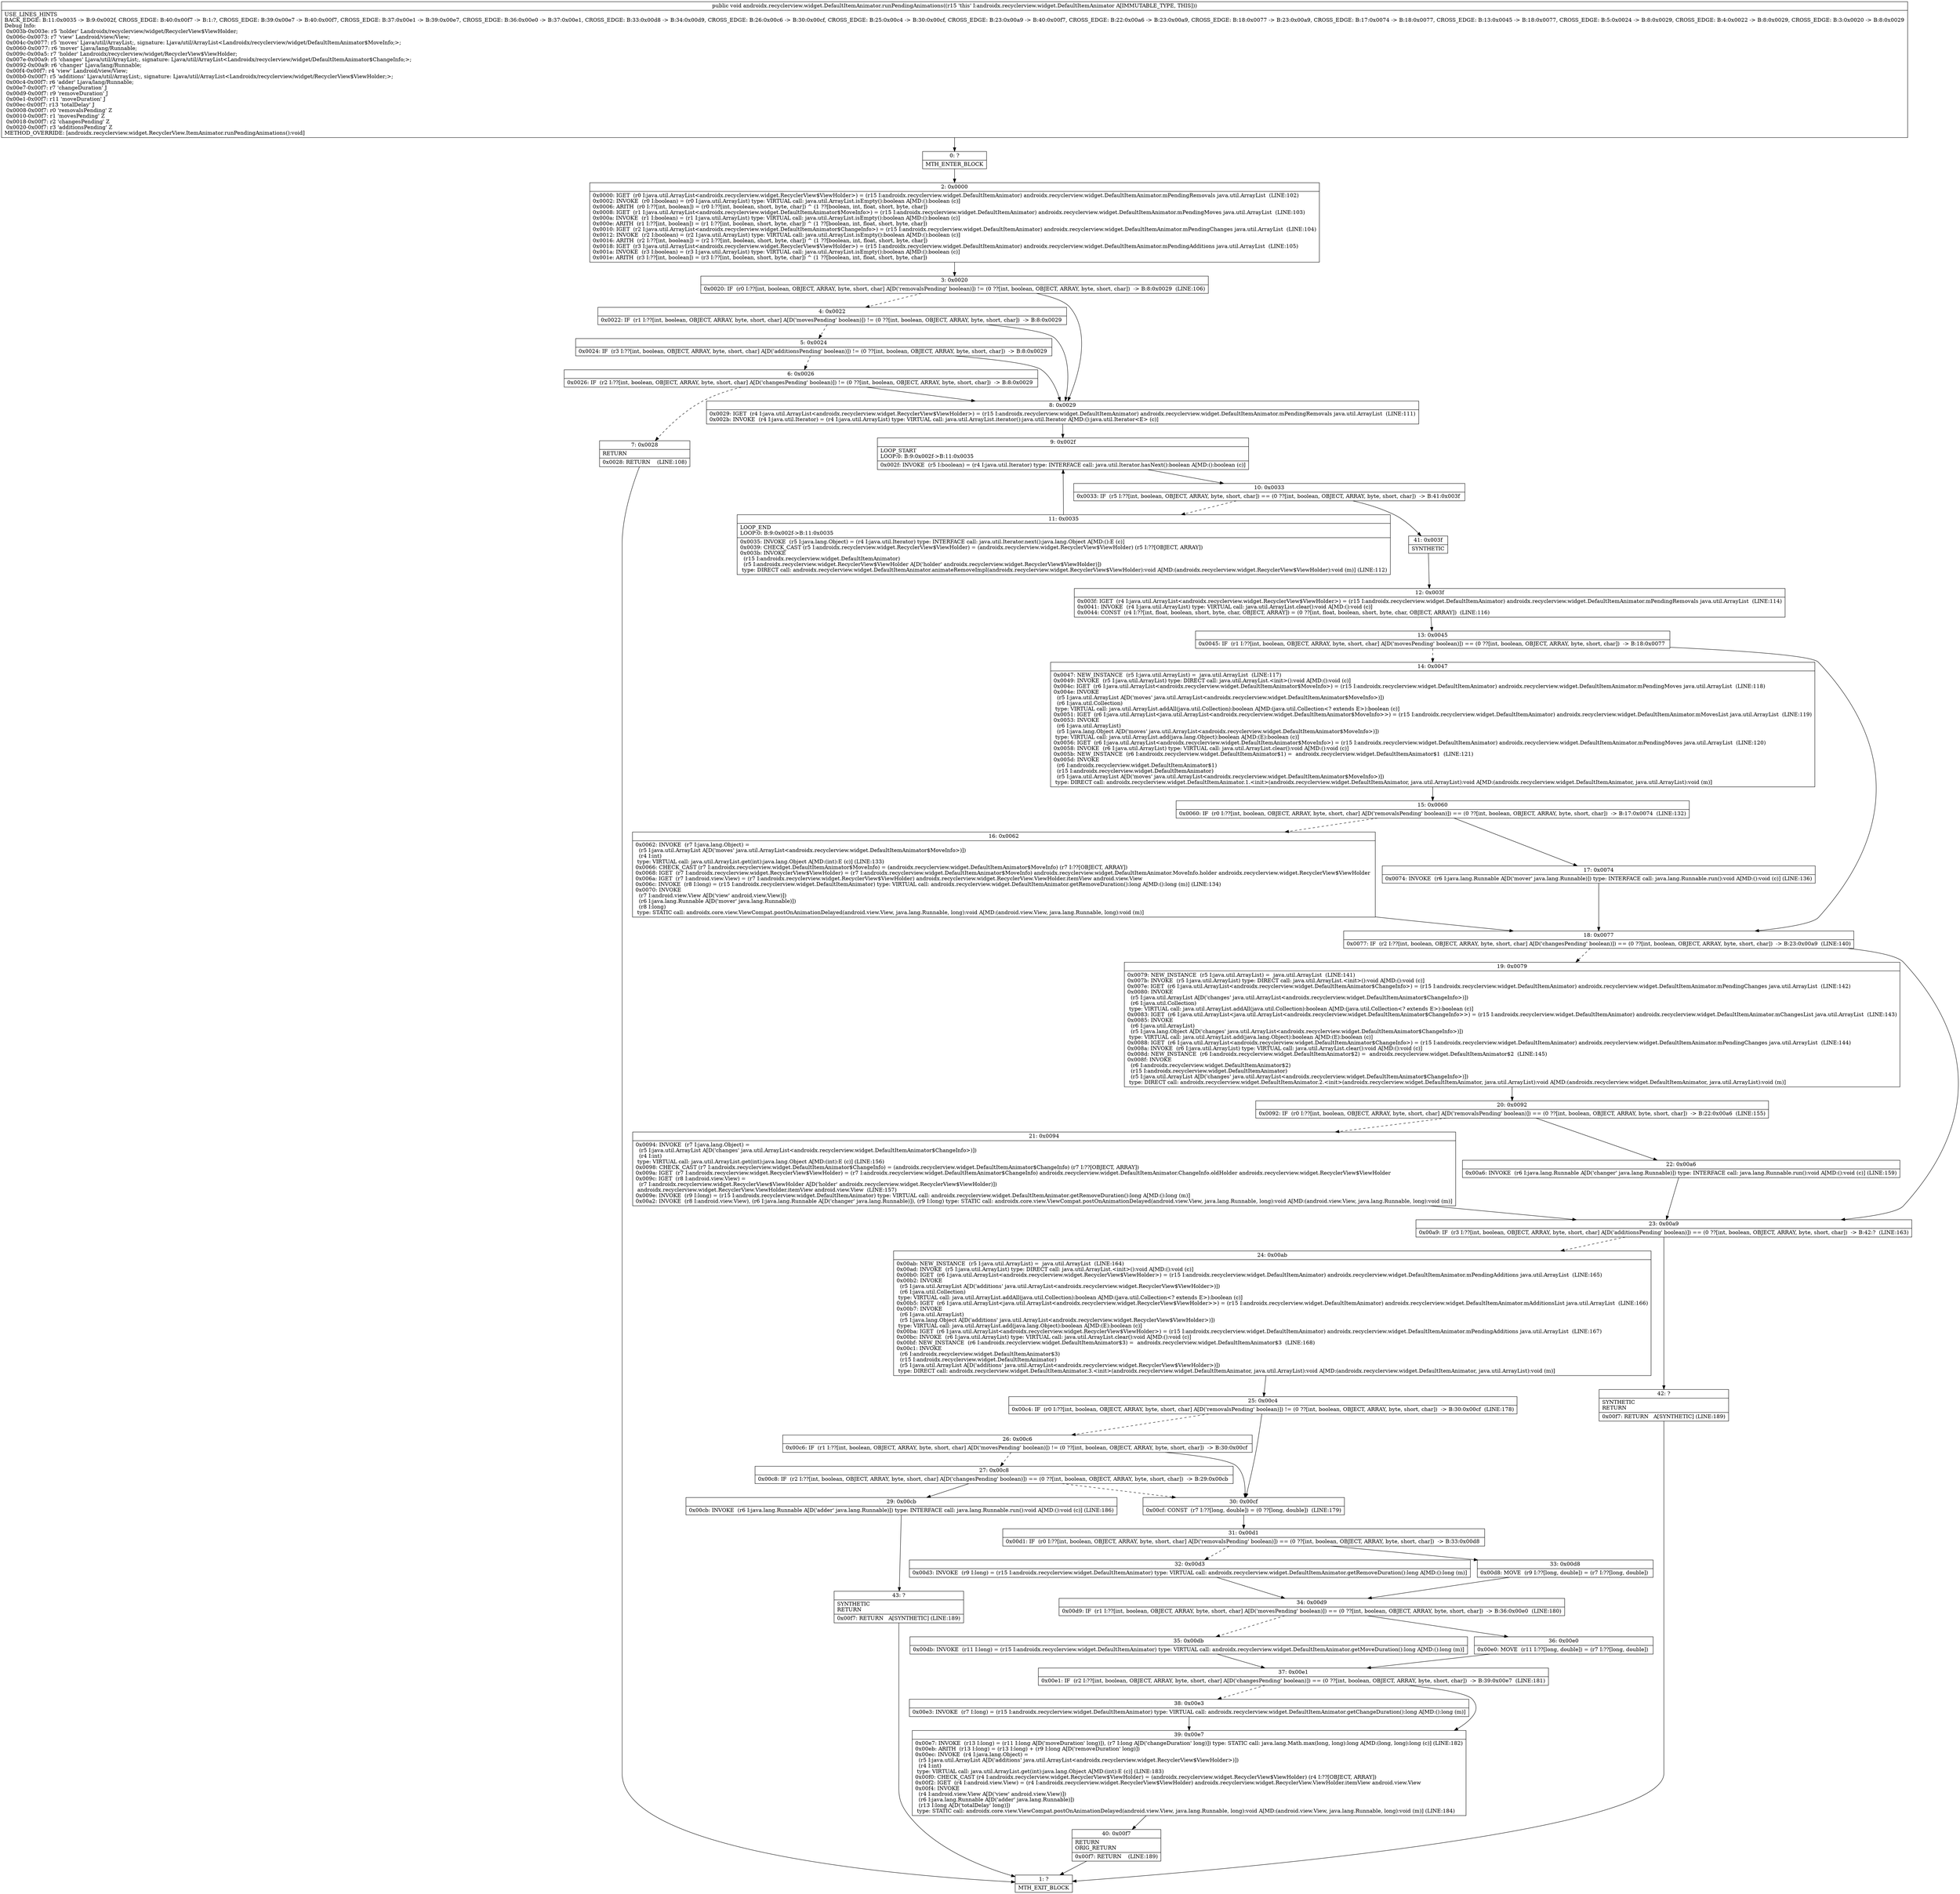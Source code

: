 digraph "CFG forandroidx.recyclerview.widget.DefaultItemAnimator.runPendingAnimations()V" {
Node_0 [shape=record,label="{0\:\ ?|MTH_ENTER_BLOCK\l}"];
Node_2 [shape=record,label="{2\:\ 0x0000|0x0000: IGET  (r0 I:java.util.ArrayList\<androidx.recyclerview.widget.RecyclerView$ViewHolder\>) = (r15 I:androidx.recyclerview.widget.DefaultItemAnimator) androidx.recyclerview.widget.DefaultItemAnimator.mPendingRemovals java.util.ArrayList  (LINE:102)\l0x0002: INVOKE  (r0 I:boolean) = (r0 I:java.util.ArrayList) type: VIRTUAL call: java.util.ArrayList.isEmpty():boolean A[MD:():boolean (c)]\l0x0006: ARITH  (r0 I:??[int, boolean]) = (r0 I:??[int, boolean, short, byte, char]) ^ (1 ??[boolean, int, float, short, byte, char]) \l0x0008: IGET  (r1 I:java.util.ArrayList\<androidx.recyclerview.widget.DefaultItemAnimator$MoveInfo\>) = (r15 I:androidx.recyclerview.widget.DefaultItemAnimator) androidx.recyclerview.widget.DefaultItemAnimator.mPendingMoves java.util.ArrayList  (LINE:103)\l0x000a: INVOKE  (r1 I:boolean) = (r1 I:java.util.ArrayList) type: VIRTUAL call: java.util.ArrayList.isEmpty():boolean A[MD:():boolean (c)]\l0x000e: ARITH  (r1 I:??[int, boolean]) = (r1 I:??[int, boolean, short, byte, char]) ^ (1 ??[boolean, int, float, short, byte, char]) \l0x0010: IGET  (r2 I:java.util.ArrayList\<androidx.recyclerview.widget.DefaultItemAnimator$ChangeInfo\>) = (r15 I:androidx.recyclerview.widget.DefaultItemAnimator) androidx.recyclerview.widget.DefaultItemAnimator.mPendingChanges java.util.ArrayList  (LINE:104)\l0x0012: INVOKE  (r2 I:boolean) = (r2 I:java.util.ArrayList) type: VIRTUAL call: java.util.ArrayList.isEmpty():boolean A[MD:():boolean (c)]\l0x0016: ARITH  (r2 I:??[int, boolean]) = (r2 I:??[int, boolean, short, byte, char]) ^ (1 ??[boolean, int, float, short, byte, char]) \l0x0018: IGET  (r3 I:java.util.ArrayList\<androidx.recyclerview.widget.RecyclerView$ViewHolder\>) = (r15 I:androidx.recyclerview.widget.DefaultItemAnimator) androidx.recyclerview.widget.DefaultItemAnimator.mPendingAdditions java.util.ArrayList  (LINE:105)\l0x001a: INVOKE  (r3 I:boolean) = (r3 I:java.util.ArrayList) type: VIRTUAL call: java.util.ArrayList.isEmpty():boolean A[MD:():boolean (c)]\l0x001e: ARITH  (r3 I:??[int, boolean]) = (r3 I:??[int, boolean, short, byte, char]) ^ (1 ??[boolean, int, float, short, byte, char]) \l}"];
Node_3 [shape=record,label="{3\:\ 0x0020|0x0020: IF  (r0 I:??[int, boolean, OBJECT, ARRAY, byte, short, char] A[D('removalsPending' boolean)]) != (0 ??[int, boolean, OBJECT, ARRAY, byte, short, char])  \-\> B:8:0x0029  (LINE:106)\l}"];
Node_4 [shape=record,label="{4\:\ 0x0022|0x0022: IF  (r1 I:??[int, boolean, OBJECT, ARRAY, byte, short, char] A[D('movesPending' boolean)]) != (0 ??[int, boolean, OBJECT, ARRAY, byte, short, char])  \-\> B:8:0x0029 \l}"];
Node_5 [shape=record,label="{5\:\ 0x0024|0x0024: IF  (r3 I:??[int, boolean, OBJECT, ARRAY, byte, short, char] A[D('additionsPending' boolean)]) != (0 ??[int, boolean, OBJECT, ARRAY, byte, short, char])  \-\> B:8:0x0029 \l}"];
Node_6 [shape=record,label="{6\:\ 0x0026|0x0026: IF  (r2 I:??[int, boolean, OBJECT, ARRAY, byte, short, char] A[D('changesPending' boolean)]) != (0 ??[int, boolean, OBJECT, ARRAY, byte, short, char])  \-\> B:8:0x0029 \l}"];
Node_7 [shape=record,label="{7\:\ 0x0028|RETURN\l|0x0028: RETURN    (LINE:108)\l}"];
Node_1 [shape=record,label="{1\:\ ?|MTH_EXIT_BLOCK\l}"];
Node_8 [shape=record,label="{8\:\ 0x0029|0x0029: IGET  (r4 I:java.util.ArrayList\<androidx.recyclerview.widget.RecyclerView$ViewHolder\>) = (r15 I:androidx.recyclerview.widget.DefaultItemAnimator) androidx.recyclerview.widget.DefaultItemAnimator.mPendingRemovals java.util.ArrayList  (LINE:111)\l0x002b: INVOKE  (r4 I:java.util.Iterator) = (r4 I:java.util.ArrayList) type: VIRTUAL call: java.util.ArrayList.iterator():java.util.Iterator A[MD:():java.util.Iterator\<E\> (c)]\l}"];
Node_9 [shape=record,label="{9\:\ 0x002f|LOOP_START\lLOOP:0: B:9:0x002f\-\>B:11:0x0035\l|0x002f: INVOKE  (r5 I:boolean) = (r4 I:java.util.Iterator) type: INTERFACE call: java.util.Iterator.hasNext():boolean A[MD:():boolean (c)]\l}"];
Node_10 [shape=record,label="{10\:\ 0x0033|0x0033: IF  (r5 I:??[int, boolean, OBJECT, ARRAY, byte, short, char]) == (0 ??[int, boolean, OBJECT, ARRAY, byte, short, char])  \-\> B:41:0x003f \l}"];
Node_11 [shape=record,label="{11\:\ 0x0035|LOOP_END\lLOOP:0: B:9:0x002f\-\>B:11:0x0035\l|0x0035: INVOKE  (r5 I:java.lang.Object) = (r4 I:java.util.Iterator) type: INTERFACE call: java.util.Iterator.next():java.lang.Object A[MD:():E (c)]\l0x0039: CHECK_CAST (r5 I:androidx.recyclerview.widget.RecyclerView$ViewHolder) = (androidx.recyclerview.widget.RecyclerView$ViewHolder) (r5 I:??[OBJECT, ARRAY]) \l0x003b: INVOKE  \l  (r15 I:androidx.recyclerview.widget.DefaultItemAnimator)\l  (r5 I:androidx.recyclerview.widget.RecyclerView$ViewHolder A[D('holder' androidx.recyclerview.widget.RecyclerView$ViewHolder)])\l type: DIRECT call: androidx.recyclerview.widget.DefaultItemAnimator.animateRemoveImpl(androidx.recyclerview.widget.RecyclerView$ViewHolder):void A[MD:(androidx.recyclerview.widget.RecyclerView$ViewHolder):void (m)] (LINE:112)\l}"];
Node_41 [shape=record,label="{41\:\ 0x003f|SYNTHETIC\l}"];
Node_12 [shape=record,label="{12\:\ 0x003f|0x003f: IGET  (r4 I:java.util.ArrayList\<androidx.recyclerview.widget.RecyclerView$ViewHolder\>) = (r15 I:androidx.recyclerview.widget.DefaultItemAnimator) androidx.recyclerview.widget.DefaultItemAnimator.mPendingRemovals java.util.ArrayList  (LINE:114)\l0x0041: INVOKE  (r4 I:java.util.ArrayList) type: VIRTUAL call: java.util.ArrayList.clear():void A[MD:():void (c)]\l0x0044: CONST  (r4 I:??[int, float, boolean, short, byte, char, OBJECT, ARRAY]) = (0 ??[int, float, boolean, short, byte, char, OBJECT, ARRAY])  (LINE:116)\l}"];
Node_13 [shape=record,label="{13\:\ 0x0045|0x0045: IF  (r1 I:??[int, boolean, OBJECT, ARRAY, byte, short, char] A[D('movesPending' boolean)]) == (0 ??[int, boolean, OBJECT, ARRAY, byte, short, char])  \-\> B:18:0x0077 \l}"];
Node_14 [shape=record,label="{14\:\ 0x0047|0x0047: NEW_INSTANCE  (r5 I:java.util.ArrayList) =  java.util.ArrayList  (LINE:117)\l0x0049: INVOKE  (r5 I:java.util.ArrayList) type: DIRECT call: java.util.ArrayList.\<init\>():void A[MD:():void (c)]\l0x004c: IGET  (r6 I:java.util.ArrayList\<androidx.recyclerview.widget.DefaultItemAnimator$MoveInfo\>) = (r15 I:androidx.recyclerview.widget.DefaultItemAnimator) androidx.recyclerview.widget.DefaultItemAnimator.mPendingMoves java.util.ArrayList  (LINE:118)\l0x004e: INVOKE  \l  (r5 I:java.util.ArrayList A[D('moves' java.util.ArrayList\<androidx.recyclerview.widget.DefaultItemAnimator$MoveInfo\>)])\l  (r6 I:java.util.Collection)\l type: VIRTUAL call: java.util.ArrayList.addAll(java.util.Collection):boolean A[MD:(java.util.Collection\<? extends E\>):boolean (c)]\l0x0051: IGET  (r6 I:java.util.ArrayList\<java.util.ArrayList\<androidx.recyclerview.widget.DefaultItemAnimator$MoveInfo\>\>) = (r15 I:androidx.recyclerview.widget.DefaultItemAnimator) androidx.recyclerview.widget.DefaultItemAnimator.mMovesList java.util.ArrayList  (LINE:119)\l0x0053: INVOKE  \l  (r6 I:java.util.ArrayList)\l  (r5 I:java.lang.Object A[D('moves' java.util.ArrayList\<androidx.recyclerview.widget.DefaultItemAnimator$MoveInfo\>)])\l type: VIRTUAL call: java.util.ArrayList.add(java.lang.Object):boolean A[MD:(E):boolean (c)]\l0x0056: IGET  (r6 I:java.util.ArrayList\<androidx.recyclerview.widget.DefaultItemAnimator$MoveInfo\>) = (r15 I:androidx.recyclerview.widget.DefaultItemAnimator) androidx.recyclerview.widget.DefaultItemAnimator.mPendingMoves java.util.ArrayList  (LINE:120)\l0x0058: INVOKE  (r6 I:java.util.ArrayList) type: VIRTUAL call: java.util.ArrayList.clear():void A[MD:():void (c)]\l0x005b: NEW_INSTANCE  (r6 I:androidx.recyclerview.widget.DefaultItemAnimator$1) =  androidx.recyclerview.widget.DefaultItemAnimator$1  (LINE:121)\l0x005d: INVOKE  \l  (r6 I:androidx.recyclerview.widget.DefaultItemAnimator$1)\l  (r15 I:androidx.recyclerview.widget.DefaultItemAnimator)\l  (r5 I:java.util.ArrayList A[D('moves' java.util.ArrayList\<androidx.recyclerview.widget.DefaultItemAnimator$MoveInfo\>)])\l type: DIRECT call: androidx.recyclerview.widget.DefaultItemAnimator.1.\<init\>(androidx.recyclerview.widget.DefaultItemAnimator, java.util.ArrayList):void A[MD:(androidx.recyclerview.widget.DefaultItemAnimator, java.util.ArrayList):void (m)]\l}"];
Node_15 [shape=record,label="{15\:\ 0x0060|0x0060: IF  (r0 I:??[int, boolean, OBJECT, ARRAY, byte, short, char] A[D('removalsPending' boolean)]) == (0 ??[int, boolean, OBJECT, ARRAY, byte, short, char])  \-\> B:17:0x0074  (LINE:132)\l}"];
Node_16 [shape=record,label="{16\:\ 0x0062|0x0062: INVOKE  (r7 I:java.lang.Object) = \l  (r5 I:java.util.ArrayList A[D('moves' java.util.ArrayList\<androidx.recyclerview.widget.DefaultItemAnimator$MoveInfo\>)])\l  (r4 I:int)\l type: VIRTUAL call: java.util.ArrayList.get(int):java.lang.Object A[MD:(int):E (c)] (LINE:133)\l0x0066: CHECK_CAST (r7 I:androidx.recyclerview.widget.DefaultItemAnimator$MoveInfo) = (androidx.recyclerview.widget.DefaultItemAnimator$MoveInfo) (r7 I:??[OBJECT, ARRAY]) \l0x0068: IGET  (r7 I:androidx.recyclerview.widget.RecyclerView$ViewHolder) = (r7 I:androidx.recyclerview.widget.DefaultItemAnimator$MoveInfo) androidx.recyclerview.widget.DefaultItemAnimator.MoveInfo.holder androidx.recyclerview.widget.RecyclerView$ViewHolder \l0x006a: IGET  (r7 I:android.view.View) = (r7 I:androidx.recyclerview.widget.RecyclerView$ViewHolder) androidx.recyclerview.widget.RecyclerView.ViewHolder.itemView android.view.View \l0x006c: INVOKE  (r8 I:long) = (r15 I:androidx.recyclerview.widget.DefaultItemAnimator) type: VIRTUAL call: androidx.recyclerview.widget.DefaultItemAnimator.getRemoveDuration():long A[MD:():long (m)] (LINE:134)\l0x0070: INVOKE  \l  (r7 I:android.view.View A[D('view' android.view.View)])\l  (r6 I:java.lang.Runnable A[D('mover' java.lang.Runnable)])\l  (r8 I:long)\l type: STATIC call: androidx.core.view.ViewCompat.postOnAnimationDelayed(android.view.View, java.lang.Runnable, long):void A[MD:(android.view.View, java.lang.Runnable, long):void (m)]\l}"];
Node_17 [shape=record,label="{17\:\ 0x0074|0x0074: INVOKE  (r6 I:java.lang.Runnable A[D('mover' java.lang.Runnable)]) type: INTERFACE call: java.lang.Runnable.run():void A[MD:():void (c)] (LINE:136)\l}"];
Node_18 [shape=record,label="{18\:\ 0x0077|0x0077: IF  (r2 I:??[int, boolean, OBJECT, ARRAY, byte, short, char] A[D('changesPending' boolean)]) == (0 ??[int, boolean, OBJECT, ARRAY, byte, short, char])  \-\> B:23:0x00a9  (LINE:140)\l}"];
Node_19 [shape=record,label="{19\:\ 0x0079|0x0079: NEW_INSTANCE  (r5 I:java.util.ArrayList) =  java.util.ArrayList  (LINE:141)\l0x007b: INVOKE  (r5 I:java.util.ArrayList) type: DIRECT call: java.util.ArrayList.\<init\>():void A[MD:():void (c)]\l0x007e: IGET  (r6 I:java.util.ArrayList\<androidx.recyclerview.widget.DefaultItemAnimator$ChangeInfo\>) = (r15 I:androidx.recyclerview.widget.DefaultItemAnimator) androidx.recyclerview.widget.DefaultItemAnimator.mPendingChanges java.util.ArrayList  (LINE:142)\l0x0080: INVOKE  \l  (r5 I:java.util.ArrayList A[D('changes' java.util.ArrayList\<androidx.recyclerview.widget.DefaultItemAnimator$ChangeInfo\>)])\l  (r6 I:java.util.Collection)\l type: VIRTUAL call: java.util.ArrayList.addAll(java.util.Collection):boolean A[MD:(java.util.Collection\<? extends E\>):boolean (c)]\l0x0083: IGET  (r6 I:java.util.ArrayList\<java.util.ArrayList\<androidx.recyclerview.widget.DefaultItemAnimator$ChangeInfo\>\>) = (r15 I:androidx.recyclerview.widget.DefaultItemAnimator) androidx.recyclerview.widget.DefaultItemAnimator.mChangesList java.util.ArrayList  (LINE:143)\l0x0085: INVOKE  \l  (r6 I:java.util.ArrayList)\l  (r5 I:java.lang.Object A[D('changes' java.util.ArrayList\<androidx.recyclerview.widget.DefaultItemAnimator$ChangeInfo\>)])\l type: VIRTUAL call: java.util.ArrayList.add(java.lang.Object):boolean A[MD:(E):boolean (c)]\l0x0088: IGET  (r6 I:java.util.ArrayList\<androidx.recyclerview.widget.DefaultItemAnimator$ChangeInfo\>) = (r15 I:androidx.recyclerview.widget.DefaultItemAnimator) androidx.recyclerview.widget.DefaultItemAnimator.mPendingChanges java.util.ArrayList  (LINE:144)\l0x008a: INVOKE  (r6 I:java.util.ArrayList) type: VIRTUAL call: java.util.ArrayList.clear():void A[MD:():void (c)]\l0x008d: NEW_INSTANCE  (r6 I:androidx.recyclerview.widget.DefaultItemAnimator$2) =  androidx.recyclerview.widget.DefaultItemAnimator$2  (LINE:145)\l0x008f: INVOKE  \l  (r6 I:androidx.recyclerview.widget.DefaultItemAnimator$2)\l  (r15 I:androidx.recyclerview.widget.DefaultItemAnimator)\l  (r5 I:java.util.ArrayList A[D('changes' java.util.ArrayList\<androidx.recyclerview.widget.DefaultItemAnimator$ChangeInfo\>)])\l type: DIRECT call: androidx.recyclerview.widget.DefaultItemAnimator.2.\<init\>(androidx.recyclerview.widget.DefaultItemAnimator, java.util.ArrayList):void A[MD:(androidx.recyclerview.widget.DefaultItemAnimator, java.util.ArrayList):void (m)]\l}"];
Node_20 [shape=record,label="{20\:\ 0x0092|0x0092: IF  (r0 I:??[int, boolean, OBJECT, ARRAY, byte, short, char] A[D('removalsPending' boolean)]) == (0 ??[int, boolean, OBJECT, ARRAY, byte, short, char])  \-\> B:22:0x00a6  (LINE:155)\l}"];
Node_21 [shape=record,label="{21\:\ 0x0094|0x0094: INVOKE  (r7 I:java.lang.Object) = \l  (r5 I:java.util.ArrayList A[D('changes' java.util.ArrayList\<androidx.recyclerview.widget.DefaultItemAnimator$ChangeInfo\>)])\l  (r4 I:int)\l type: VIRTUAL call: java.util.ArrayList.get(int):java.lang.Object A[MD:(int):E (c)] (LINE:156)\l0x0098: CHECK_CAST (r7 I:androidx.recyclerview.widget.DefaultItemAnimator$ChangeInfo) = (androidx.recyclerview.widget.DefaultItemAnimator$ChangeInfo) (r7 I:??[OBJECT, ARRAY]) \l0x009a: IGET  (r7 I:androidx.recyclerview.widget.RecyclerView$ViewHolder) = (r7 I:androidx.recyclerview.widget.DefaultItemAnimator$ChangeInfo) androidx.recyclerview.widget.DefaultItemAnimator.ChangeInfo.oldHolder androidx.recyclerview.widget.RecyclerView$ViewHolder \l0x009c: IGET  (r8 I:android.view.View) = \l  (r7 I:androidx.recyclerview.widget.RecyclerView$ViewHolder A[D('holder' androidx.recyclerview.widget.RecyclerView$ViewHolder)])\l androidx.recyclerview.widget.RecyclerView.ViewHolder.itemView android.view.View  (LINE:157)\l0x009e: INVOKE  (r9 I:long) = (r15 I:androidx.recyclerview.widget.DefaultItemAnimator) type: VIRTUAL call: androidx.recyclerview.widget.DefaultItemAnimator.getRemoveDuration():long A[MD:():long (m)]\l0x00a2: INVOKE  (r8 I:android.view.View), (r6 I:java.lang.Runnable A[D('changer' java.lang.Runnable)]), (r9 I:long) type: STATIC call: androidx.core.view.ViewCompat.postOnAnimationDelayed(android.view.View, java.lang.Runnable, long):void A[MD:(android.view.View, java.lang.Runnable, long):void (m)]\l}"];
Node_22 [shape=record,label="{22\:\ 0x00a6|0x00a6: INVOKE  (r6 I:java.lang.Runnable A[D('changer' java.lang.Runnable)]) type: INTERFACE call: java.lang.Runnable.run():void A[MD:():void (c)] (LINE:159)\l}"];
Node_23 [shape=record,label="{23\:\ 0x00a9|0x00a9: IF  (r3 I:??[int, boolean, OBJECT, ARRAY, byte, short, char] A[D('additionsPending' boolean)]) == (0 ??[int, boolean, OBJECT, ARRAY, byte, short, char])  \-\> B:42:?  (LINE:163)\l}"];
Node_24 [shape=record,label="{24\:\ 0x00ab|0x00ab: NEW_INSTANCE  (r5 I:java.util.ArrayList) =  java.util.ArrayList  (LINE:164)\l0x00ad: INVOKE  (r5 I:java.util.ArrayList) type: DIRECT call: java.util.ArrayList.\<init\>():void A[MD:():void (c)]\l0x00b0: IGET  (r6 I:java.util.ArrayList\<androidx.recyclerview.widget.RecyclerView$ViewHolder\>) = (r15 I:androidx.recyclerview.widget.DefaultItemAnimator) androidx.recyclerview.widget.DefaultItemAnimator.mPendingAdditions java.util.ArrayList  (LINE:165)\l0x00b2: INVOKE  \l  (r5 I:java.util.ArrayList A[D('additions' java.util.ArrayList\<androidx.recyclerview.widget.RecyclerView$ViewHolder\>)])\l  (r6 I:java.util.Collection)\l type: VIRTUAL call: java.util.ArrayList.addAll(java.util.Collection):boolean A[MD:(java.util.Collection\<? extends E\>):boolean (c)]\l0x00b5: IGET  (r6 I:java.util.ArrayList\<java.util.ArrayList\<androidx.recyclerview.widget.RecyclerView$ViewHolder\>\>) = (r15 I:androidx.recyclerview.widget.DefaultItemAnimator) androidx.recyclerview.widget.DefaultItemAnimator.mAdditionsList java.util.ArrayList  (LINE:166)\l0x00b7: INVOKE  \l  (r6 I:java.util.ArrayList)\l  (r5 I:java.lang.Object A[D('additions' java.util.ArrayList\<androidx.recyclerview.widget.RecyclerView$ViewHolder\>)])\l type: VIRTUAL call: java.util.ArrayList.add(java.lang.Object):boolean A[MD:(E):boolean (c)]\l0x00ba: IGET  (r6 I:java.util.ArrayList\<androidx.recyclerview.widget.RecyclerView$ViewHolder\>) = (r15 I:androidx.recyclerview.widget.DefaultItemAnimator) androidx.recyclerview.widget.DefaultItemAnimator.mPendingAdditions java.util.ArrayList  (LINE:167)\l0x00bc: INVOKE  (r6 I:java.util.ArrayList) type: VIRTUAL call: java.util.ArrayList.clear():void A[MD:():void (c)]\l0x00bf: NEW_INSTANCE  (r6 I:androidx.recyclerview.widget.DefaultItemAnimator$3) =  androidx.recyclerview.widget.DefaultItemAnimator$3  (LINE:168)\l0x00c1: INVOKE  \l  (r6 I:androidx.recyclerview.widget.DefaultItemAnimator$3)\l  (r15 I:androidx.recyclerview.widget.DefaultItemAnimator)\l  (r5 I:java.util.ArrayList A[D('additions' java.util.ArrayList\<androidx.recyclerview.widget.RecyclerView$ViewHolder\>)])\l type: DIRECT call: androidx.recyclerview.widget.DefaultItemAnimator.3.\<init\>(androidx.recyclerview.widget.DefaultItemAnimator, java.util.ArrayList):void A[MD:(androidx.recyclerview.widget.DefaultItemAnimator, java.util.ArrayList):void (m)]\l}"];
Node_25 [shape=record,label="{25\:\ 0x00c4|0x00c4: IF  (r0 I:??[int, boolean, OBJECT, ARRAY, byte, short, char] A[D('removalsPending' boolean)]) != (0 ??[int, boolean, OBJECT, ARRAY, byte, short, char])  \-\> B:30:0x00cf  (LINE:178)\l}"];
Node_26 [shape=record,label="{26\:\ 0x00c6|0x00c6: IF  (r1 I:??[int, boolean, OBJECT, ARRAY, byte, short, char] A[D('movesPending' boolean)]) != (0 ??[int, boolean, OBJECT, ARRAY, byte, short, char])  \-\> B:30:0x00cf \l}"];
Node_27 [shape=record,label="{27\:\ 0x00c8|0x00c8: IF  (r2 I:??[int, boolean, OBJECT, ARRAY, byte, short, char] A[D('changesPending' boolean)]) == (0 ??[int, boolean, OBJECT, ARRAY, byte, short, char])  \-\> B:29:0x00cb \l}"];
Node_29 [shape=record,label="{29\:\ 0x00cb|0x00cb: INVOKE  (r6 I:java.lang.Runnable A[D('adder' java.lang.Runnable)]) type: INTERFACE call: java.lang.Runnable.run():void A[MD:():void (c)] (LINE:186)\l}"];
Node_43 [shape=record,label="{43\:\ ?|SYNTHETIC\lRETURN\l|0x00f7: RETURN   A[SYNTHETIC] (LINE:189)\l}"];
Node_30 [shape=record,label="{30\:\ 0x00cf|0x00cf: CONST  (r7 I:??[long, double]) = (0 ??[long, double])  (LINE:179)\l}"];
Node_31 [shape=record,label="{31\:\ 0x00d1|0x00d1: IF  (r0 I:??[int, boolean, OBJECT, ARRAY, byte, short, char] A[D('removalsPending' boolean)]) == (0 ??[int, boolean, OBJECT, ARRAY, byte, short, char])  \-\> B:33:0x00d8 \l}"];
Node_32 [shape=record,label="{32\:\ 0x00d3|0x00d3: INVOKE  (r9 I:long) = (r15 I:androidx.recyclerview.widget.DefaultItemAnimator) type: VIRTUAL call: androidx.recyclerview.widget.DefaultItemAnimator.getRemoveDuration():long A[MD:():long (m)]\l}"];
Node_34 [shape=record,label="{34\:\ 0x00d9|0x00d9: IF  (r1 I:??[int, boolean, OBJECT, ARRAY, byte, short, char] A[D('movesPending' boolean)]) == (0 ??[int, boolean, OBJECT, ARRAY, byte, short, char])  \-\> B:36:0x00e0  (LINE:180)\l}"];
Node_35 [shape=record,label="{35\:\ 0x00db|0x00db: INVOKE  (r11 I:long) = (r15 I:androidx.recyclerview.widget.DefaultItemAnimator) type: VIRTUAL call: androidx.recyclerview.widget.DefaultItemAnimator.getMoveDuration():long A[MD:():long (m)]\l}"];
Node_37 [shape=record,label="{37\:\ 0x00e1|0x00e1: IF  (r2 I:??[int, boolean, OBJECT, ARRAY, byte, short, char] A[D('changesPending' boolean)]) == (0 ??[int, boolean, OBJECT, ARRAY, byte, short, char])  \-\> B:39:0x00e7  (LINE:181)\l}"];
Node_38 [shape=record,label="{38\:\ 0x00e3|0x00e3: INVOKE  (r7 I:long) = (r15 I:androidx.recyclerview.widget.DefaultItemAnimator) type: VIRTUAL call: androidx.recyclerview.widget.DefaultItemAnimator.getChangeDuration():long A[MD:():long (m)]\l}"];
Node_39 [shape=record,label="{39\:\ 0x00e7|0x00e7: INVOKE  (r13 I:long) = (r11 I:long A[D('moveDuration' long)]), (r7 I:long A[D('changeDuration' long)]) type: STATIC call: java.lang.Math.max(long, long):long A[MD:(long, long):long (c)] (LINE:182)\l0x00eb: ARITH  (r13 I:long) = (r13 I:long) + (r9 I:long A[D('removeDuration' long)]) \l0x00ec: INVOKE  (r4 I:java.lang.Object) = \l  (r5 I:java.util.ArrayList A[D('additions' java.util.ArrayList\<androidx.recyclerview.widget.RecyclerView$ViewHolder\>)])\l  (r4 I:int)\l type: VIRTUAL call: java.util.ArrayList.get(int):java.lang.Object A[MD:(int):E (c)] (LINE:183)\l0x00f0: CHECK_CAST (r4 I:androidx.recyclerview.widget.RecyclerView$ViewHolder) = (androidx.recyclerview.widget.RecyclerView$ViewHolder) (r4 I:??[OBJECT, ARRAY]) \l0x00f2: IGET  (r4 I:android.view.View) = (r4 I:androidx.recyclerview.widget.RecyclerView$ViewHolder) androidx.recyclerview.widget.RecyclerView.ViewHolder.itemView android.view.View \l0x00f4: INVOKE  \l  (r4 I:android.view.View A[D('view' android.view.View)])\l  (r6 I:java.lang.Runnable A[D('adder' java.lang.Runnable)])\l  (r13 I:long A[D('totalDelay' long)])\l type: STATIC call: androidx.core.view.ViewCompat.postOnAnimationDelayed(android.view.View, java.lang.Runnable, long):void A[MD:(android.view.View, java.lang.Runnable, long):void (m)] (LINE:184)\l}"];
Node_40 [shape=record,label="{40\:\ 0x00f7|RETURN\lORIG_RETURN\l|0x00f7: RETURN    (LINE:189)\l}"];
Node_36 [shape=record,label="{36\:\ 0x00e0|0x00e0: MOVE  (r11 I:??[long, double]) = (r7 I:??[long, double]) \l}"];
Node_33 [shape=record,label="{33\:\ 0x00d8|0x00d8: MOVE  (r9 I:??[long, double]) = (r7 I:??[long, double]) \l}"];
Node_42 [shape=record,label="{42\:\ ?|SYNTHETIC\lRETURN\l|0x00f7: RETURN   A[SYNTHETIC] (LINE:189)\l}"];
MethodNode[shape=record,label="{public void androidx.recyclerview.widget.DefaultItemAnimator.runPendingAnimations((r15 'this' I:androidx.recyclerview.widget.DefaultItemAnimator A[IMMUTABLE_TYPE, THIS]))  | USE_LINES_HINTS\lBACK_EDGE: B:11:0x0035 \-\> B:9:0x002f, CROSS_EDGE: B:40:0x00f7 \-\> B:1:?, CROSS_EDGE: B:39:0x00e7 \-\> B:40:0x00f7, CROSS_EDGE: B:37:0x00e1 \-\> B:39:0x00e7, CROSS_EDGE: B:36:0x00e0 \-\> B:37:0x00e1, CROSS_EDGE: B:33:0x00d8 \-\> B:34:0x00d9, CROSS_EDGE: B:26:0x00c6 \-\> B:30:0x00cf, CROSS_EDGE: B:25:0x00c4 \-\> B:30:0x00cf, CROSS_EDGE: B:23:0x00a9 \-\> B:40:0x00f7, CROSS_EDGE: B:22:0x00a6 \-\> B:23:0x00a9, CROSS_EDGE: B:18:0x0077 \-\> B:23:0x00a9, CROSS_EDGE: B:17:0x0074 \-\> B:18:0x0077, CROSS_EDGE: B:13:0x0045 \-\> B:18:0x0077, CROSS_EDGE: B:5:0x0024 \-\> B:8:0x0029, CROSS_EDGE: B:4:0x0022 \-\> B:8:0x0029, CROSS_EDGE: B:3:0x0020 \-\> B:8:0x0029\lDebug Info:\l  0x003b\-0x003e: r5 'holder' Landroidx\/recyclerview\/widget\/RecyclerView$ViewHolder;\l  0x006c\-0x0073: r7 'view' Landroid\/view\/View;\l  0x004c\-0x0077: r5 'moves' Ljava\/util\/ArrayList;, signature: Ljava\/util\/ArrayList\<Landroidx\/recyclerview\/widget\/DefaultItemAnimator$MoveInfo;\>;\l  0x0060\-0x0077: r6 'mover' Ljava\/lang\/Runnable;\l  0x009c\-0x00a5: r7 'holder' Landroidx\/recyclerview\/widget\/RecyclerView$ViewHolder;\l  0x007e\-0x00a9: r5 'changes' Ljava\/util\/ArrayList;, signature: Ljava\/util\/ArrayList\<Landroidx\/recyclerview\/widget\/DefaultItemAnimator$ChangeInfo;\>;\l  0x0092\-0x00a9: r6 'changer' Ljava\/lang\/Runnable;\l  0x00f4\-0x00f7: r4 'view' Landroid\/view\/View;\l  0x00b0\-0x00f7: r5 'additions' Ljava\/util\/ArrayList;, signature: Ljava\/util\/ArrayList\<Landroidx\/recyclerview\/widget\/RecyclerView$ViewHolder;\>;\l  0x00c4\-0x00f7: r6 'adder' Ljava\/lang\/Runnable;\l  0x00e7\-0x00f7: r7 'changeDuration' J\l  0x00d9\-0x00f7: r9 'removeDuration' J\l  0x00e1\-0x00f7: r11 'moveDuration' J\l  0x00ec\-0x00f7: r13 'totalDelay' J\l  0x0008\-0x00f7: r0 'removalsPending' Z\l  0x0010\-0x00f7: r1 'movesPending' Z\l  0x0018\-0x00f7: r2 'changesPending' Z\l  0x0020\-0x00f7: r3 'additionsPending' Z\lMETHOD_OVERRIDE: [androidx.recyclerview.widget.RecyclerView.ItemAnimator.runPendingAnimations():void]\l}"];
MethodNode -> Node_0;Node_0 -> Node_2;
Node_2 -> Node_3;
Node_3 -> Node_4[style=dashed];
Node_3 -> Node_8;
Node_4 -> Node_5[style=dashed];
Node_4 -> Node_8;
Node_5 -> Node_6[style=dashed];
Node_5 -> Node_8;
Node_6 -> Node_7[style=dashed];
Node_6 -> Node_8;
Node_7 -> Node_1;
Node_8 -> Node_9;
Node_9 -> Node_10;
Node_10 -> Node_11[style=dashed];
Node_10 -> Node_41;
Node_11 -> Node_9;
Node_41 -> Node_12;
Node_12 -> Node_13;
Node_13 -> Node_14[style=dashed];
Node_13 -> Node_18;
Node_14 -> Node_15;
Node_15 -> Node_16[style=dashed];
Node_15 -> Node_17;
Node_16 -> Node_18;
Node_17 -> Node_18;
Node_18 -> Node_19[style=dashed];
Node_18 -> Node_23;
Node_19 -> Node_20;
Node_20 -> Node_21[style=dashed];
Node_20 -> Node_22;
Node_21 -> Node_23;
Node_22 -> Node_23;
Node_23 -> Node_24[style=dashed];
Node_23 -> Node_42;
Node_24 -> Node_25;
Node_25 -> Node_26[style=dashed];
Node_25 -> Node_30;
Node_26 -> Node_27[style=dashed];
Node_26 -> Node_30;
Node_27 -> Node_29;
Node_27 -> Node_30[style=dashed];
Node_29 -> Node_43;
Node_43 -> Node_1;
Node_30 -> Node_31;
Node_31 -> Node_32[style=dashed];
Node_31 -> Node_33;
Node_32 -> Node_34;
Node_34 -> Node_35[style=dashed];
Node_34 -> Node_36;
Node_35 -> Node_37;
Node_37 -> Node_38[style=dashed];
Node_37 -> Node_39;
Node_38 -> Node_39;
Node_39 -> Node_40;
Node_40 -> Node_1;
Node_36 -> Node_37;
Node_33 -> Node_34;
Node_42 -> Node_1;
}

